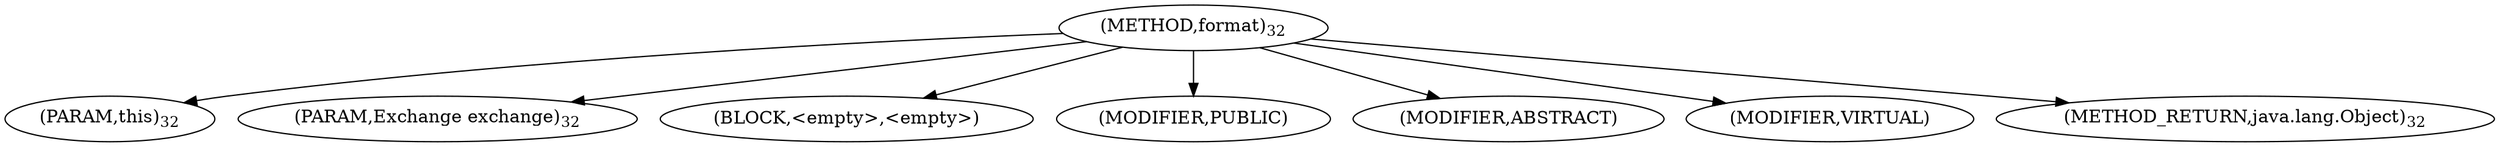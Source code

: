 digraph "format" {  
"6" [label = <(METHOD,format)<SUB>32</SUB>> ]
"7" [label = <(PARAM,this)<SUB>32</SUB>> ]
"8" [label = <(PARAM,Exchange exchange)<SUB>32</SUB>> ]
"9" [label = <(BLOCK,&lt;empty&gt;,&lt;empty&gt;)> ]
"10" [label = <(MODIFIER,PUBLIC)> ]
"11" [label = <(MODIFIER,ABSTRACT)> ]
"12" [label = <(MODIFIER,VIRTUAL)> ]
"13" [label = <(METHOD_RETURN,java.lang.Object)<SUB>32</SUB>> ]
  "6" -> "7" 
  "6" -> "8" 
  "6" -> "9" 
  "6" -> "10" 
  "6" -> "11" 
  "6" -> "12" 
  "6" -> "13" 
}
